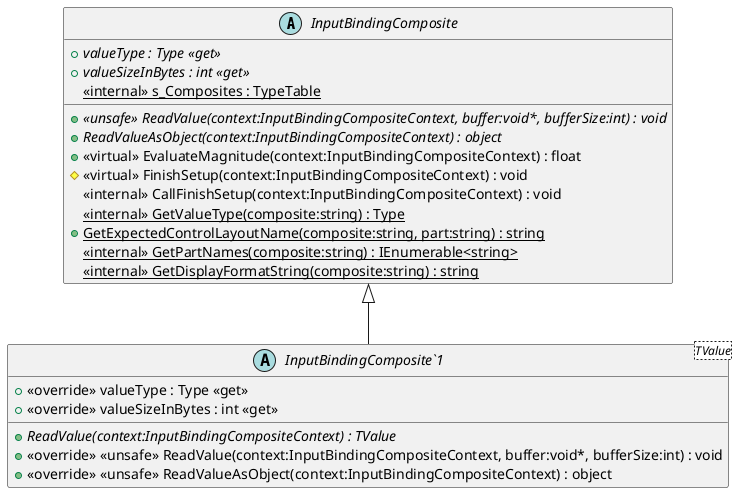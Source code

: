 @startuml
abstract class InputBindingComposite {
    + {abstract} valueType : Type <<get>>
    + {abstract} valueSizeInBytes : int <<get>>
    + {abstract} <<unsafe>> ReadValue(context:InputBindingCompositeContext, buffer:void*, bufferSize:int) : void
    + {abstract} ReadValueAsObject(context:InputBindingCompositeContext) : object
    + <<virtual>> EvaluateMagnitude(context:InputBindingCompositeContext) : float
    # <<virtual>> FinishSetup(context:InputBindingCompositeContext) : void
    <<internal>> CallFinishSetup(context:InputBindingCompositeContext) : void
    <<internal>> {static} s_Composites : TypeTable
    <<internal>> {static} GetValueType(composite:string) : Type
    + {static} GetExpectedControlLayoutName(composite:string, part:string) : string
    <<internal>> {static} GetPartNames(composite:string) : IEnumerable<string>
    <<internal>> {static} GetDisplayFormatString(composite:string) : string
}
abstract class "InputBindingComposite`1"<TValue> {
    + <<override>> valueType : Type <<get>>
    + <<override>> valueSizeInBytes : int <<get>>
    + {abstract} ReadValue(context:InputBindingCompositeContext) : TValue
    + <<override>> <<unsafe>> ReadValue(context:InputBindingCompositeContext, buffer:void*, bufferSize:int) : void
    + <<override>> <<unsafe>> ReadValueAsObject(context:InputBindingCompositeContext) : object
}
InputBindingComposite <|-- "InputBindingComposite`1"
@enduml
